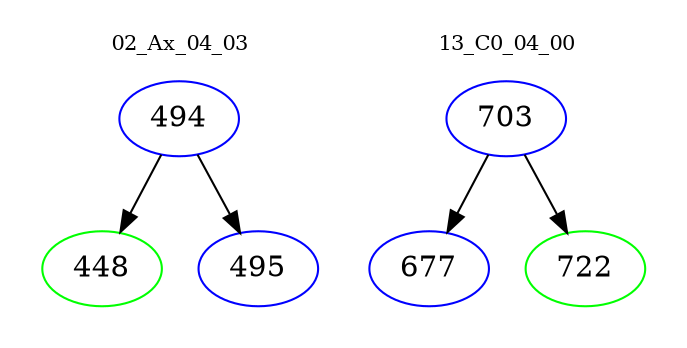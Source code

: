 digraph{
subgraph cluster_0 {
color = white
label = "02_Ax_04_03";
fontsize=10;
T0_494 [label="494", color="blue"]
T0_494 -> T0_448 [color="black"]
T0_448 [label="448", color="green"]
T0_494 -> T0_495 [color="black"]
T0_495 [label="495", color="blue"]
}
subgraph cluster_1 {
color = white
label = "13_C0_04_00";
fontsize=10;
T1_703 [label="703", color="blue"]
T1_703 -> T1_677 [color="black"]
T1_677 [label="677", color="blue"]
T1_703 -> T1_722 [color="black"]
T1_722 [label="722", color="green"]
}
}
